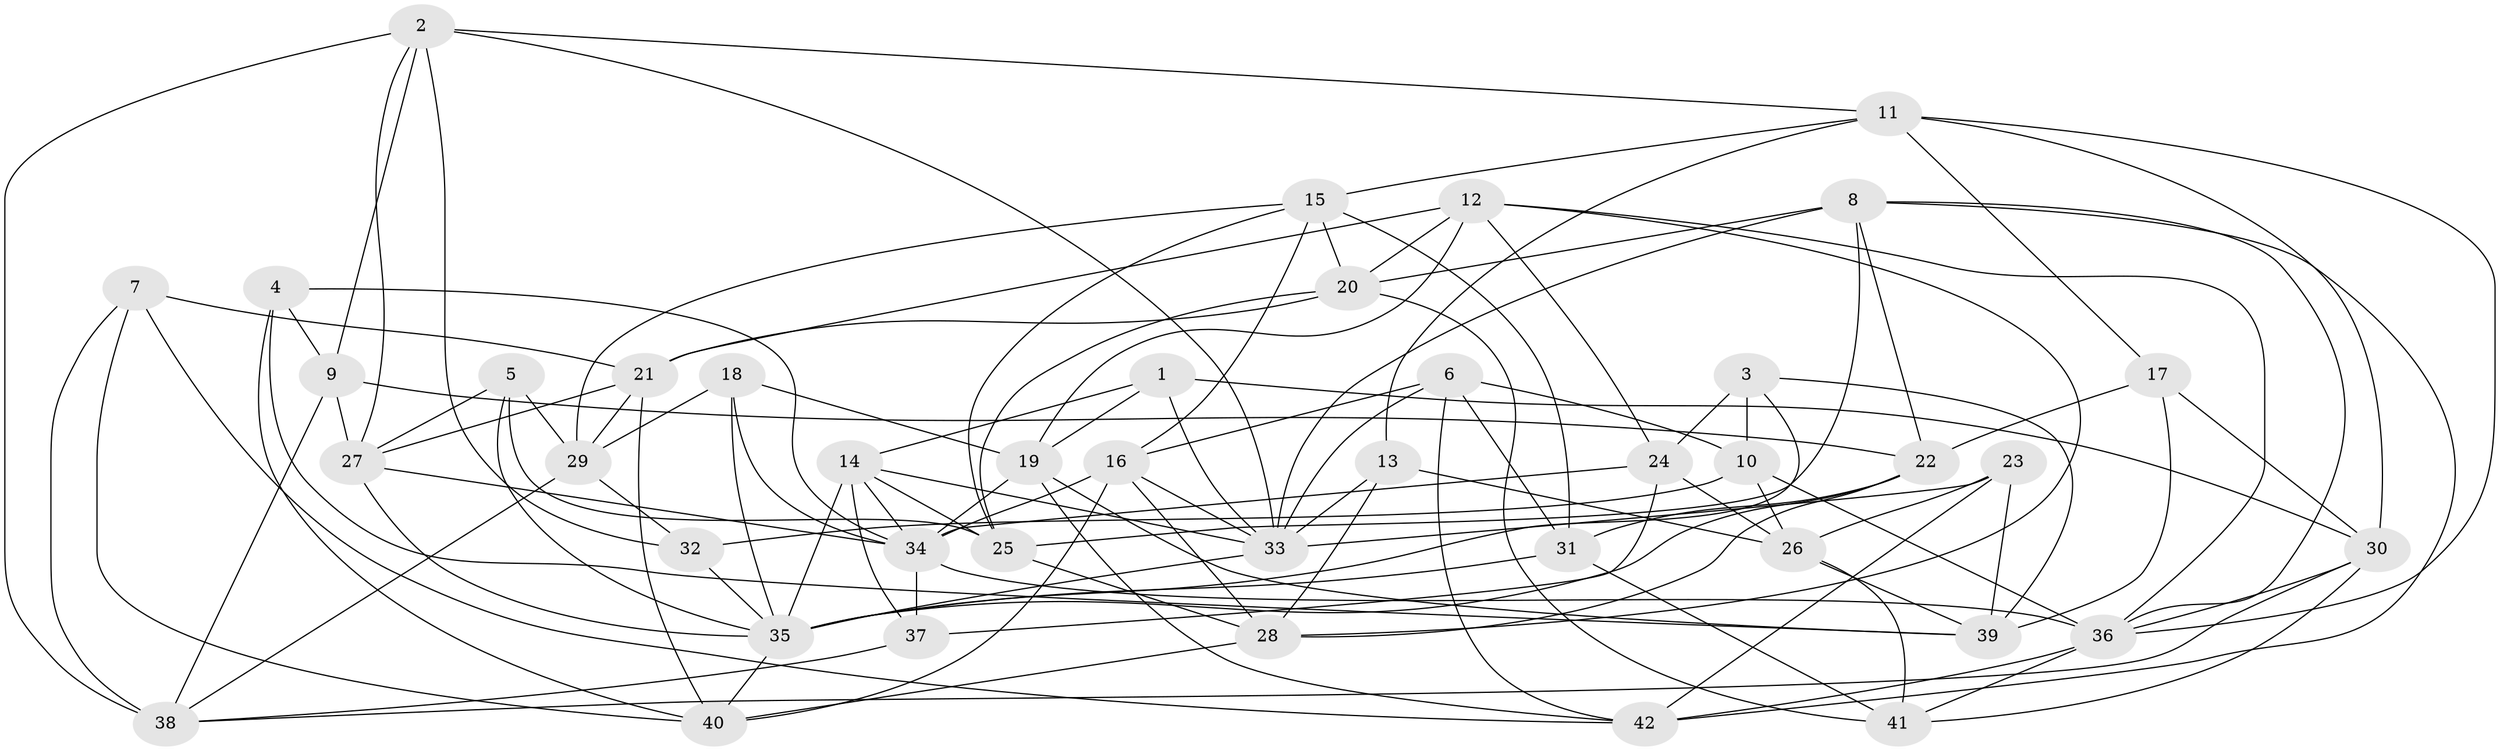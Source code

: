 // original degree distribution, {4: 1.0}
// Generated by graph-tools (version 1.1) at 2025/26/03/09/25 03:26:56]
// undirected, 42 vertices, 118 edges
graph export_dot {
graph [start="1"]
  node [color=gray90,style=filled];
  1;
  2;
  3;
  4;
  5;
  6;
  7;
  8;
  9;
  10;
  11;
  12;
  13;
  14;
  15;
  16;
  17;
  18;
  19;
  20;
  21;
  22;
  23;
  24;
  25;
  26;
  27;
  28;
  29;
  30;
  31;
  32;
  33;
  34;
  35;
  36;
  37;
  38;
  39;
  40;
  41;
  42;
  1 -- 14 [weight=1.0];
  1 -- 19 [weight=1.0];
  1 -- 30 [weight=1.0];
  1 -- 33 [weight=1.0];
  2 -- 9 [weight=2.0];
  2 -- 11 [weight=1.0];
  2 -- 27 [weight=1.0];
  2 -- 32 [weight=2.0];
  2 -- 33 [weight=1.0];
  2 -- 38 [weight=1.0];
  3 -- 10 [weight=1.0];
  3 -- 24 [weight=1.0];
  3 -- 35 [weight=1.0];
  3 -- 39 [weight=1.0];
  4 -- 9 [weight=1.0];
  4 -- 34 [weight=1.0];
  4 -- 39 [weight=1.0];
  4 -- 40 [weight=1.0];
  5 -- 25 [weight=1.0];
  5 -- 27 [weight=1.0];
  5 -- 29 [weight=1.0];
  5 -- 35 [weight=1.0];
  6 -- 10 [weight=1.0];
  6 -- 16 [weight=1.0];
  6 -- 31 [weight=1.0];
  6 -- 33 [weight=2.0];
  6 -- 42 [weight=1.0];
  7 -- 21 [weight=1.0];
  7 -- 38 [weight=1.0];
  7 -- 40 [weight=1.0];
  7 -- 42 [weight=1.0];
  8 -- 20 [weight=1.0];
  8 -- 22 [weight=1.0];
  8 -- 25 [weight=1.0];
  8 -- 33 [weight=1.0];
  8 -- 36 [weight=1.0];
  8 -- 42 [weight=1.0];
  9 -- 22 [weight=1.0];
  9 -- 27 [weight=1.0];
  9 -- 38 [weight=1.0];
  10 -- 26 [weight=1.0];
  10 -- 32 [weight=2.0];
  10 -- 36 [weight=1.0];
  11 -- 13 [weight=1.0];
  11 -- 15 [weight=1.0];
  11 -- 17 [weight=1.0];
  11 -- 30 [weight=1.0];
  11 -- 36 [weight=1.0];
  12 -- 19 [weight=1.0];
  12 -- 20 [weight=1.0];
  12 -- 21 [weight=1.0];
  12 -- 24 [weight=1.0];
  12 -- 28 [weight=1.0];
  12 -- 36 [weight=1.0];
  13 -- 26 [weight=1.0];
  13 -- 28 [weight=1.0];
  13 -- 33 [weight=1.0];
  14 -- 25 [weight=1.0];
  14 -- 33 [weight=1.0];
  14 -- 34 [weight=1.0];
  14 -- 35 [weight=1.0];
  14 -- 37 [weight=1.0];
  15 -- 16 [weight=1.0];
  15 -- 20 [weight=1.0];
  15 -- 25 [weight=1.0];
  15 -- 29 [weight=1.0];
  15 -- 31 [weight=1.0];
  16 -- 28 [weight=1.0];
  16 -- 33 [weight=1.0];
  16 -- 34 [weight=1.0];
  16 -- 40 [weight=1.0];
  17 -- 22 [weight=1.0];
  17 -- 30 [weight=1.0];
  17 -- 39 [weight=1.0];
  18 -- 19 [weight=1.0];
  18 -- 29 [weight=1.0];
  18 -- 34 [weight=1.0];
  18 -- 35 [weight=1.0];
  19 -- 34 [weight=1.0];
  19 -- 39 [weight=1.0];
  19 -- 42 [weight=1.0];
  20 -- 21 [weight=1.0];
  20 -- 25 [weight=1.0];
  20 -- 41 [weight=1.0];
  21 -- 27 [weight=1.0];
  21 -- 29 [weight=1.0];
  21 -- 40 [weight=1.0];
  22 -- 28 [weight=1.0];
  22 -- 31 [weight=1.0];
  22 -- 35 [weight=1.0];
  23 -- 26 [weight=1.0];
  23 -- 33 [weight=1.0];
  23 -- 39 [weight=1.0];
  23 -- 42 [weight=1.0];
  24 -- 26 [weight=1.0];
  24 -- 34 [weight=1.0];
  24 -- 37 [weight=2.0];
  25 -- 28 [weight=1.0];
  26 -- 39 [weight=1.0];
  26 -- 41 [weight=1.0];
  27 -- 34 [weight=1.0];
  27 -- 35 [weight=1.0];
  28 -- 40 [weight=1.0];
  29 -- 32 [weight=1.0];
  29 -- 38 [weight=1.0];
  30 -- 36 [weight=1.0];
  30 -- 38 [weight=1.0];
  30 -- 41 [weight=1.0];
  31 -- 35 [weight=1.0];
  31 -- 41 [weight=2.0];
  32 -- 35 [weight=1.0];
  33 -- 35 [weight=1.0];
  34 -- 36 [weight=1.0];
  34 -- 37 [weight=2.0];
  35 -- 40 [weight=1.0];
  36 -- 41 [weight=1.0];
  36 -- 42 [weight=1.0];
  37 -- 38 [weight=1.0];
}
